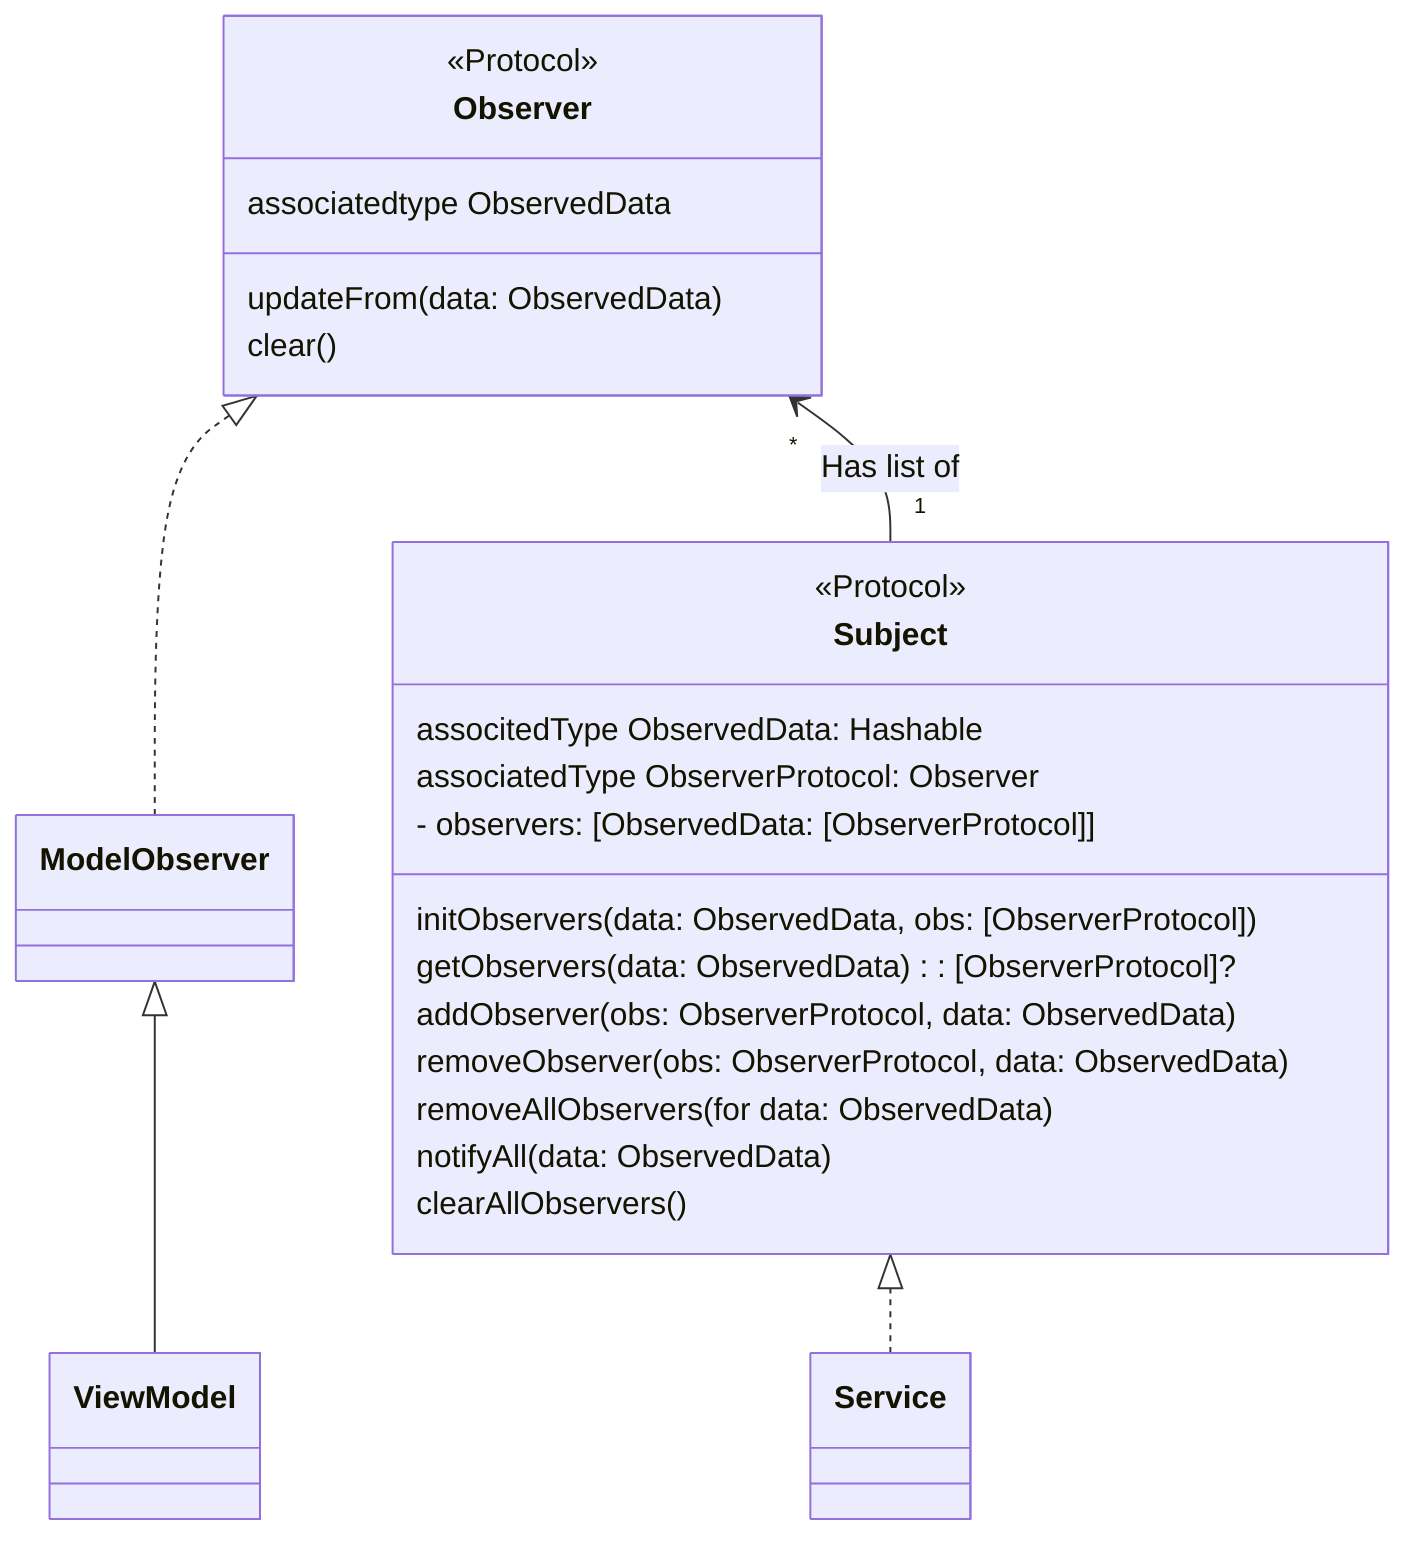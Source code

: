 classDiagram
    direction BT
    Service ..|> Subject
    ViewModel --|> ModelObserver
    ModelObserver ..|> Observer
    Subject "1" --> "* "Observer: Has list of
    
    class Subject {
        <<Protocol>>
        associtedType ObservedData: Hashable
        associatedType ObserverProtocol: Observer
        - observers: [ObservedData: [ObserverProtocol]]
        initObservers(data: ObservedData, obs: [ObserverProtocol])
        getObservers(data: ObservedData): [ObserverProtocol]?
        addObserver(obs: ObserverProtocol, data: ObservedData)
        removeObserver(obs: ObserverProtocol, data: ObservedData)
        removeAllObservers(for data: ObservedData)
        notifyAll(data: ObservedData)
        clearAllObservers()
    }

    class Observer {
        <<Protocol>>
        associatedtype ObservedData
        updateFrom(data: ObservedData)
        clear()
    }

    class Service { }

    class ViewModel { }

    class ModelObserver { }